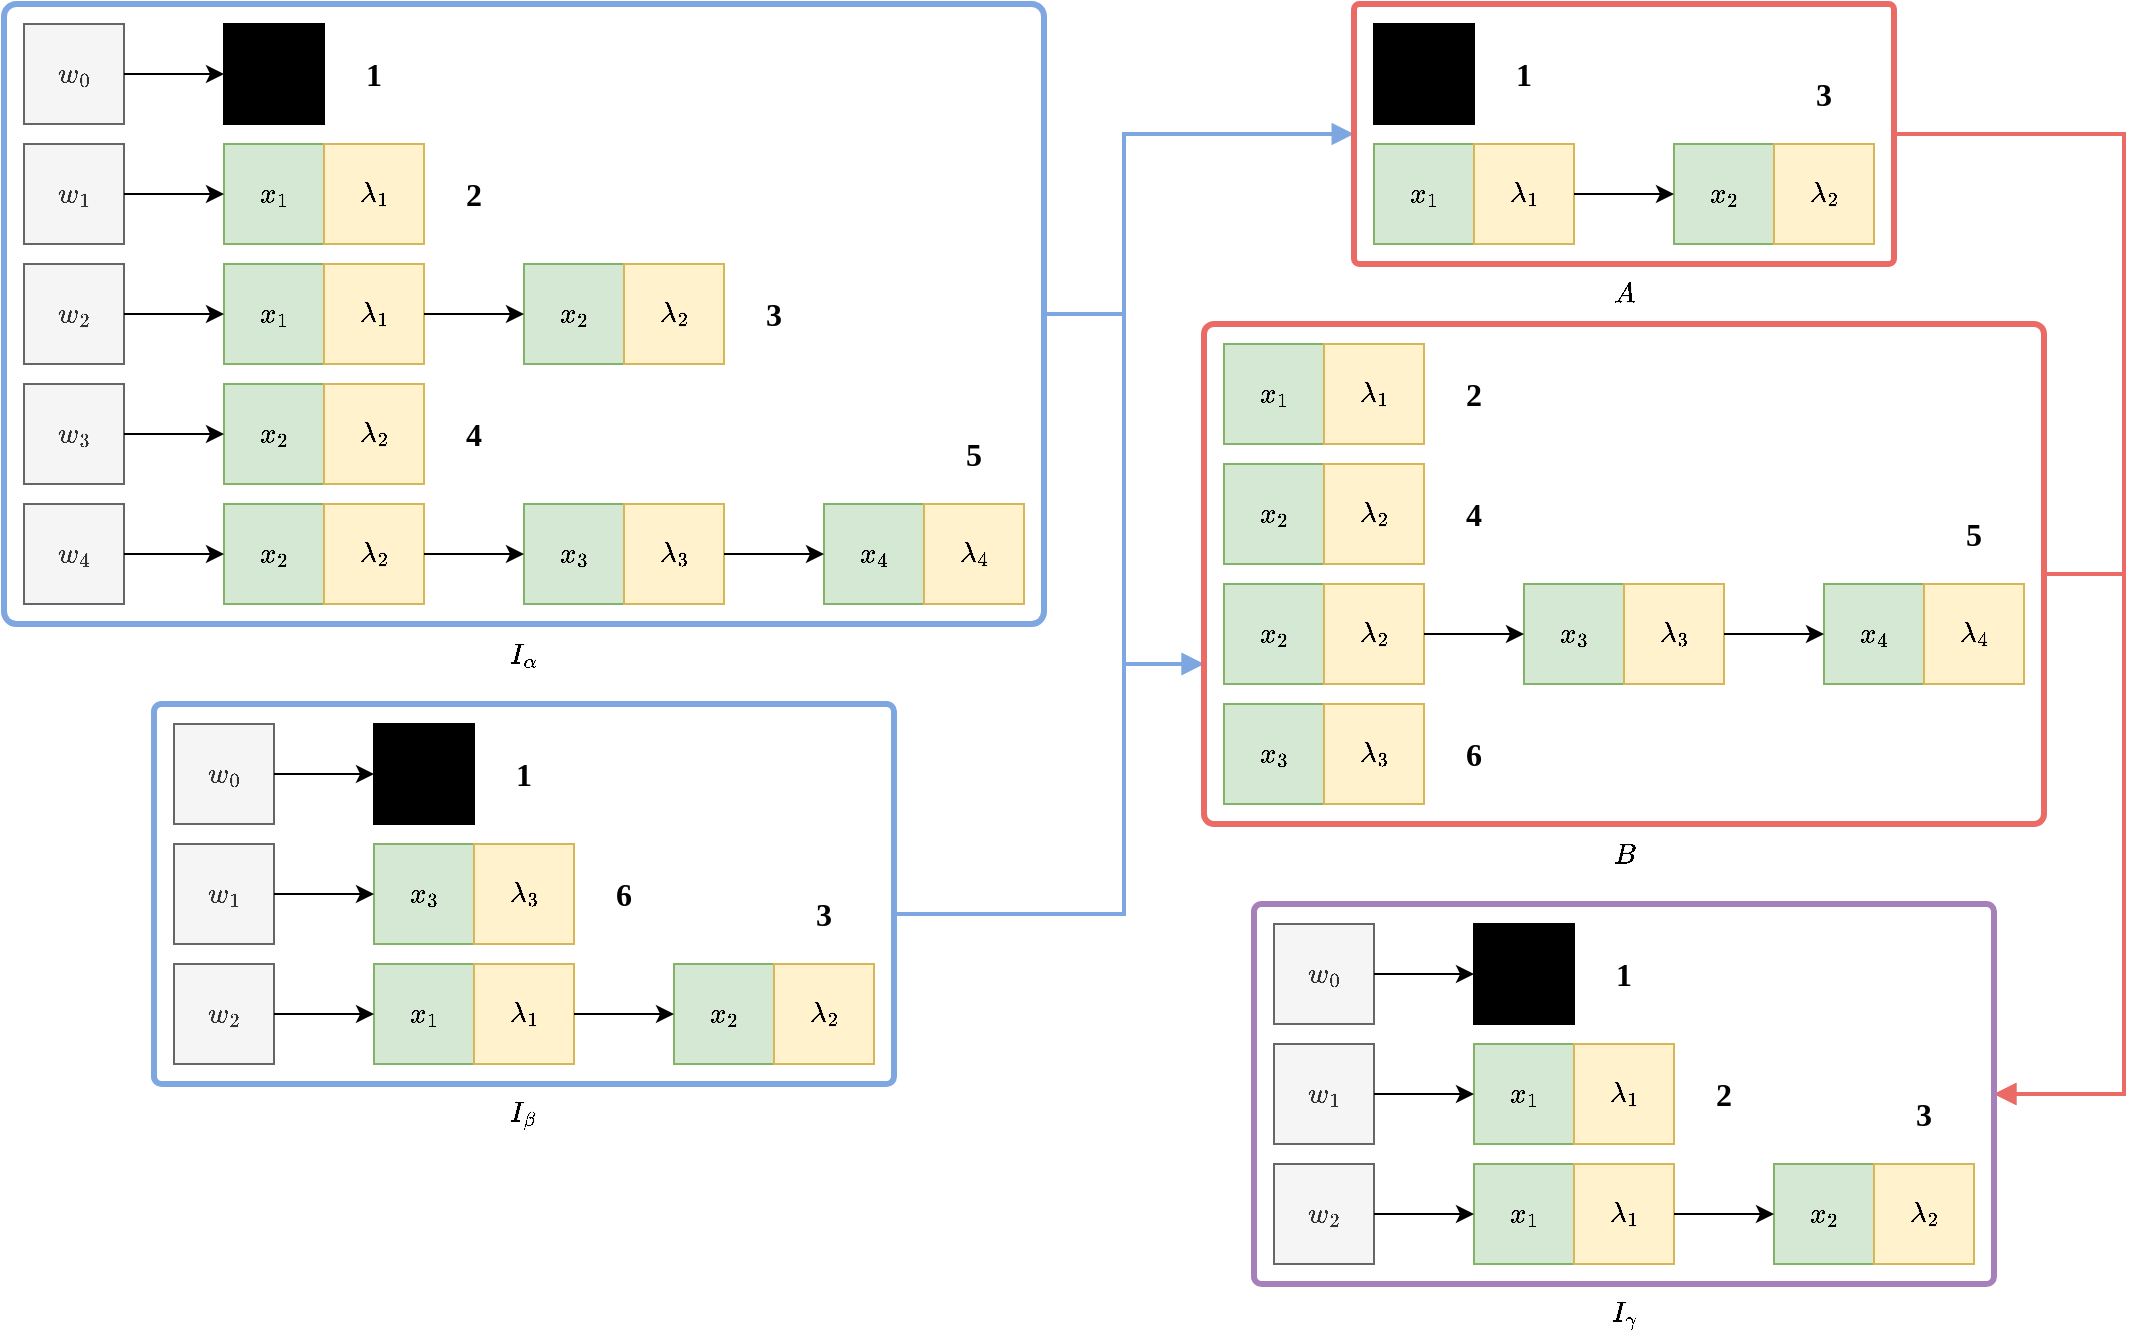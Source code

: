 <mxfile version="13.10.8" type="device"><diagram id="aeSJ24OG5-nnAgmoRx0Q" name="Page-1"><mxGraphModel dx="1689" dy="1055" grid="1" gridSize="10" guides="1" tooltips="1" connect="1" arrows="1" fold="1" page="1" pageScale="1" pageWidth="850" pageHeight="1100" math="1" shadow="0"><root><mxCell id="0"/><mxCell id="1" parent="0"/><mxCell id="CyM2yFg0JkbtbfOxEbsI-110" style="edgeStyle=orthogonalEdgeStyle;rounded=0;orthogonalLoop=1;jettySize=auto;html=1;endArrow=block;endFill=1;strokeWidth=2;strokeColor=#7EA6E0;" parent="1" source="-epilC8N3mzQ5pso-IhS-39" target="CyM2yFg0JkbtbfOxEbsI-67" edge="1"><mxGeometry relative="1" as="geometry"><Array as="points"><mxPoint x="580" y="185"/><mxPoint x="580" y="95"/></Array></mxGeometry></mxCell><mxCell id="CyM2yFg0JkbtbfOxEbsI-112" style="edgeStyle=orthogonalEdgeStyle;rounded=0;orthogonalLoop=1;jettySize=auto;html=1;endArrow=block;endFill=1;strokeWidth=2;strokeColor=#7EA6E0;" parent="1" source="CyM2yFg0JkbtbfOxEbsI-34" target="CyM2yFg0JkbtbfOxEbsI-1" edge="1"><mxGeometry relative="1" as="geometry"><Array as="points"><mxPoint x="580" y="485"/><mxPoint x="580" y="360"/></Array></mxGeometry></mxCell><mxCell id="CyM2yFg0JkbtbfOxEbsI-113" style="edgeStyle=orthogonalEdgeStyle;rounded=0;orthogonalLoop=1;jettySize=auto;html=1;endArrow=block;endFill=1;strokeWidth=2;strokeColor=#7EA6E0;" parent="1" source="-epilC8N3mzQ5pso-IhS-39" target="CyM2yFg0JkbtbfOxEbsI-1" edge="1"><mxGeometry relative="1" as="geometry"><Array as="points"><mxPoint x="580" y="185"/><mxPoint x="580" y="360"/></Array></mxGeometry></mxCell><mxCell id="CyM2yFg0JkbtbfOxEbsI-132" style="edgeStyle=orthogonalEdgeStyle;rounded=0;orthogonalLoop=1;jettySize=auto;html=1;entryX=1;entryY=0.5;entryDx=0;entryDy=0;endArrow=block;endFill=1;strokeWidth=2;strokeColor=#EA6B66;" parent="1" source="CyM2yFg0JkbtbfOxEbsI-67" target="CyM2yFg0JkbtbfOxEbsI-116" edge="1"><mxGeometry relative="1" as="geometry"><Array as="points"><mxPoint x="1080" y="95"/><mxPoint x="1080" y="575"/></Array></mxGeometry></mxCell><mxCell id="CyM2yFg0JkbtbfOxEbsI-135" style="edgeStyle=orthogonalEdgeStyle;rounded=0;orthogonalLoop=1;jettySize=auto;html=1;endArrow=block;endFill=1;strokeWidth=2;entryX=1;entryY=0.5;entryDx=0;entryDy=0;strokeColor=#EA6B66;" parent="1" source="CyM2yFg0JkbtbfOxEbsI-1" target="CyM2yFg0JkbtbfOxEbsI-116" edge="1"><mxGeometry relative="1" as="geometry"><mxPoint x="1130" y="580" as="targetPoint"/><Array as="points"><mxPoint x="1080" y="315"/><mxPoint x="1080" y="575"/></Array></mxGeometry></mxCell><mxCell id="CyM2yFg0JkbtbfOxEbsI-1" value="" style="rounded=1;whiteSpace=wrap;html=1;arcSize=2;strokeWidth=3;strokeColor=#EA6B66;" parent="1" vertex="1"><mxGeometry x="620" y="190" width="420" height="250" as="geometry"/></mxCell><mxCell id="CyM2yFg0JkbtbfOxEbsI-15" value="$$ x_2 $$" style="rounded=0;whiteSpace=wrap;html=1;fillColor=#d5e8d4;strokeColor=#82b366;" parent="1" vertex="1"><mxGeometry x="630" y="260" width="50" height="50" as="geometry"/></mxCell><mxCell id="CyM2yFg0JkbtbfOxEbsI-16" value="$$ x_1 $$" style="rounded=0;whiteSpace=wrap;html=1;fillColor=#d5e8d4;strokeColor=#82b366;" parent="1" vertex="1"><mxGeometry x="630" y="200" width="50" height="50" as="geometry"/></mxCell><mxCell id="CyM2yFg0JkbtbfOxEbsI-17" value="$$ x_3 $$" style="rounded=0;whiteSpace=wrap;html=1;fillColor=#d5e8d4;strokeColor=#82b366;" parent="1" vertex="1"><mxGeometry x="630" y="380" width="50" height="50" as="geometry"/></mxCell><mxCell id="CyM2yFg0JkbtbfOxEbsI-18" value="$$ x_2 $$" style="rounded=0;whiteSpace=wrap;html=1;fillColor=#d5e8d4;strokeColor=#82b366;" parent="1" vertex="1"><mxGeometry x="630" y="320" width="50" height="50" as="geometry"/></mxCell><mxCell id="CyM2yFg0JkbtbfOxEbsI-19" value="$$ \lambda_1 $$" style="rounded=0;whiteSpace=wrap;html=1;fillColor=#fff2cc;strokeColor=#d6b656;" parent="1" vertex="1"><mxGeometry x="680" y="200" width="50" height="50" as="geometry"/></mxCell><mxCell id="CyM2yFg0JkbtbfOxEbsI-21" value="$$ \lambda_2$$" style="rounded=0;whiteSpace=wrap;html=1;fillColor=#fff2cc;strokeColor=#d6b656;" parent="1" vertex="1"><mxGeometry x="680" y="260" width="50" height="50" as="geometry"/></mxCell><mxCell id="CyM2yFg0JkbtbfOxEbsI-22" value="$$ \lambda_3$$" style="rounded=0;whiteSpace=wrap;html=1;fillColor=#fff2cc;strokeColor=#d6b656;" parent="1" vertex="1"><mxGeometry x="680" y="380" width="50" height="50" as="geometry"/></mxCell><mxCell id="CyM2yFg0JkbtbfOxEbsI-24" value="$$ \lambda_2$$" style="rounded=0;whiteSpace=wrap;html=1;fillColor=#fff2cc;strokeColor=#d6b656;" parent="1" vertex="1"><mxGeometry x="680" y="320" width="50" height="50" as="geometry"/></mxCell><mxCell id="CyM2yFg0JkbtbfOxEbsI-27" value="$$ x_3 $$" style="rounded=0;whiteSpace=wrap;html=1;fillColor=#d5e8d4;strokeColor=#82b366;" parent="1" vertex="1"><mxGeometry x="780" y="320" width="50" height="50" as="geometry"/></mxCell><mxCell id="CyM2yFg0JkbtbfOxEbsI-23" value="" style="edgeStyle=orthogonalEdgeStyle;rounded=0;orthogonalLoop=1;jettySize=auto;html=1;" parent="1" source="CyM2yFg0JkbtbfOxEbsI-24" target="CyM2yFg0JkbtbfOxEbsI-27" edge="1"><mxGeometry x="620" y="130" as="geometry"/></mxCell><mxCell id="CyM2yFg0JkbtbfOxEbsI-29" value="$$ \lambda_3$$" style="rounded=0;whiteSpace=wrap;html=1;fillColor=#fff2cc;strokeColor=#d6b656;" parent="1" vertex="1"><mxGeometry x="830" y="320" width="50" height="50" as="geometry"/></mxCell><mxCell id="CyM2yFg0JkbtbfOxEbsI-30" value="$$ x_4 $$" style="rounded=0;whiteSpace=wrap;html=1;fillColor=#d5e8d4;strokeColor=#82b366;" parent="1" vertex="1"><mxGeometry x="930" y="320" width="50" height="50" as="geometry"/></mxCell><mxCell id="CyM2yFg0JkbtbfOxEbsI-28" value="" style="edgeStyle=orthogonalEdgeStyle;rounded=0;orthogonalLoop=1;jettySize=auto;html=1;" parent="1" source="CyM2yFg0JkbtbfOxEbsI-29" target="CyM2yFg0JkbtbfOxEbsI-30" edge="1"><mxGeometry x="620" y="130" as="geometry"/></mxCell><mxCell id="CyM2yFg0JkbtbfOxEbsI-31" value="$$ \lambda_4$$" style="rounded=0;whiteSpace=wrap;html=1;fillColor=#fff2cc;strokeColor=#d6b656;" parent="1" vertex="1"><mxGeometry x="980" y="320" width="50" height="50" as="geometry"/></mxCell><mxCell id="CyM2yFg0JkbtbfOxEbsI-33" value="$$B$$" style="rounded=1;whiteSpace=wrap;html=1;arcSize=2;strokeWidth=3;strokeColor=none;" parent="1" vertex="1"><mxGeometry x="810" y="445" width="40" height="20" as="geometry"/></mxCell><mxCell id="CyM2yFg0JkbtbfOxEbsI-146" value="&lt;font face=&quot;Verdana&quot; style=&quot;font-size: 16px;&quot;&gt;&lt;span style=&quot;font-size: 16px;&quot;&gt;&lt;span style=&quot;font-size: 16px;&quot;&gt;2&lt;/span&gt;&lt;/span&gt;&lt;/font&gt;" style="text;html=1;strokeColor=none;fillColor=none;align=center;verticalAlign=middle;whiteSpace=wrap;rounded=0;shadow=0;glass=0;sketch=0;fontStyle=1;fontSize=16;labelPosition=center;verticalLabelPosition=middle;labelBackgroundColor=#ffffff;" parent="1" vertex="1"><mxGeometry x="730" y="200" width="50" height="50" as="geometry"/></mxCell><mxCell id="CyM2yFg0JkbtbfOxEbsI-147" value="&lt;font face=&quot;Verdana&quot; style=&quot;font-size: 16px;&quot;&gt;&lt;span style=&quot;font-size: 16px;&quot;&gt;&lt;span style=&quot;font-size: 16px;&quot;&gt;4&lt;/span&gt;&lt;/span&gt;&lt;/font&gt;" style="text;html=1;strokeColor=none;fillColor=none;align=center;verticalAlign=middle;whiteSpace=wrap;rounded=0;shadow=0;glass=0;sketch=0;fontStyle=1;fontSize=16;labelPosition=center;verticalLabelPosition=middle;labelBackgroundColor=#ffffff;" parent="1" vertex="1"><mxGeometry x="730" y="260" width="50" height="50" as="geometry"/></mxCell><mxCell id="CyM2yFg0JkbtbfOxEbsI-148" value="&lt;font face=&quot;Verdana&quot; style=&quot;font-size: 16px;&quot;&gt;&lt;span style=&quot;font-size: 16px;&quot;&gt;&lt;span style=&quot;font-size: 16px;&quot;&gt;6&lt;/span&gt;&lt;/span&gt;&lt;/font&gt;" style="text;html=1;strokeColor=none;fillColor=none;align=center;verticalAlign=middle;whiteSpace=wrap;rounded=0;shadow=0;glass=0;sketch=0;fontStyle=1;fontSize=16;labelPosition=center;verticalLabelPosition=middle;labelBackgroundColor=#ffffff;" parent="1" vertex="1"><mxGeometry x="730" y="380" width="50" height="50" as="geometry"/></mxCell><mxCell id="CyM2yFg0JkbtbfOxEbsI-149" value="&lt;font face=&quot;Verdana&quot; style=&quot;font-size: 16px;&quot;&gt;&lt;span style=&quot;font-size: 16px;&quot;&gt;&lt;span style=&quot;font-size: 16px;&quot;&gt;5&lt;br style=&quot;font-size: 16px;&quot;&gt;&lt;/span&gt;&lt;/span&gt;&lt;/font&gt;" style="text;html=1;strokeColor=none;fillColor=none;align=center;verticalAlign=middle;whiteSpace=wrap;rounded=0;shadow=0;glass=0;sketch=0;fontStyle=1;fontSize=16;labelPosition=center;verticalLabelPosition=middle;labelBackgroundColor=#ffffff;" parent="1" vertex="1"><mxGeometry x="980" y="270" width="50" height="50" as="geometry"/></mxCell><mxCell id="CyM2yFg0JkbtbfOxEbsI-116" value="" style="rounded=1;whiteSpace=wrap;html=1;arcSize=2;strokeWidth=3;strokeColor=#A680B8;" parent="1" vertex="1"><mxGeometry x="645" y="480" width="370.0" height="190" as="geometry"/></mxCell><mxCell id="CyM2yFg0JkbtbfOxEbsI-117" value="$$ w_0 $$" style="rounded=0;whiteSpace=wrap;html=1;fillColor=#f5f5f5;strokeColor=#666666;fontColor=#333333;" parent="1" vertex="1"><mxGeometry x="655" y="490" width="50.0" height="50" as="geometry"/></mxCell><mxCell id="CyM2yFg0JkbtbfOxEbsI-118" value="$$ w_1 $$" style="rounded=0;whiteSpace=wrap;html=1;fillColor=#f5f5f5;strokeColor=#666666;fontColor=#333333;" parent="1" vertex="1"><mxGeometry x="655" y="550" width="50.0" height="50" as="geometry"/></mxCell><mxCell id="CyM2yFg0JkbtbfOxEbsI-119" value="$$ w_2 $$" style="rounded=0;whiteSpace=wrap;html=1;fillColor=#f5f5f5;strokeColor=#666666;fontColor=#333333;" parent="1" vertex="1"><mxGeometry x="655" y="610" width="50.0" height="50" as="geometry"/></mxCell><mxCell id="CyM2yFg0JkbtbfOxEbsI-120" value="$$ w_0 $$" style="rounded=0;whiteSpace=wrap;html=1;fillColor=#000000;" parent="1" vertex="1"><mxGeometry x="755" y="490" width="50.0" height="50" as="geometry"/></mxCell><mxCell id="CyM2yFg0JkbtbfOxEbsI-121" value="" style="edgeStyle=orthogonalEdgeStyle;rounded=0;orthogonalLoop=1;jettySize=auto;html=1;" parent="1" source="CyM2yFg0JkbtbfOxEbsI-117" target="CyM2yFg0JkbtbfOxEbsI-120" edge="1"><mxGeometry x="645" y="480" as="geometry"/></mxCell><mxCell id="CyM2yFg0JkbtbfOxEbsI-122" value="$$ x_1 $$" style="rounded=0;whiteSpace=wrap;html=1;fillColor=#d5e8d4;strokeColor=#82b366;" parent="1" vertex="1"><mxGeometry x="755" y="610" width="50.0" height="50" as="geometry"/></mxCell><mxCell id="CyM2yFg0JkbtbfOxEbsI-123" style="edgeStyle=orthogonalEdgeStyle;rounded=0;orthogonalLoop=1;jettySize=auto;html=1;" parent="1" source="CyM2yFg0JkbtbfOxEbsI-119" target="CyM2yFg0JkbtbfOxEbsI-122" edge="1"><mxGeometry x="645" y="480" as="geometry"/></mxCell><mxCell id="CyM2yFg0JkbtbfOxEbsI-124" value="$$ x_1 $$" style="rounded=0;whiteSpace=wrap;html=1;fillColor=#d5e8d4;strokeColor=#82b366;" parent="1" vertex="1"><mxGeometry x="755" y="550" width="50.0" height="50" as="geometry"/></mxCell><mxCell id="CyM2yFg0JkbtbfOxEbsI-125" style="edgeStyle=orthogonalEdgeStyle;rounded=0;orthogonalLoop=1;jettySize=auto;html=1;" parent="1" source="CyM2yFg0JkbtbfOxEbsI-118" target="CyM2yFg0JkbtbfOxEbsI-124" edge="1"><mxGeometry x="645" y="480" as="geometry"/></mxCell><mxCell id="CyM2yFg0JkbtbfOxEbsI-126" value="$$ \lambda_1 $$" style="rounded=0;whiteSpace=wrap;html=1;fillColor=#fff2cc;strokeColor=#d6b656;" parent="1" vertex="1"><mxGeometry x="805" y="550" width="50.0" height="50" as="geometry"/></mxCell><mxCell id="CyM2yFg0JkbtbfOxEbsI-127" value="$$ \lambda_1 $$" style="rounded=0;whiteSpace=wrap;html=1;fillColor=#fff2cc;strokeColor=#d6b656;" parent="1" vertex="1"><mxGeometry x="805" y="610" width="50.0" height="50" as="geometry"/></mxCell><mxCell id="CyM2yFg0JkbtbfOxEbsI-128" value="$$ x_2 $$" style="rounded=0;whiteSpace=wrap;html=1;fillColor=#d5e8d4;strokeColor=#82b366;" parent="1" vertex="1"><mxGeometry x="905" y="610" width="50.0" height="50" as="geometry"/></mxCell><mxCell id="CyM2yFg0JkbtbfOxEbsI-129" value="" style="edgeStyle=orthogonalEdgeStyle;rounded=0;orthogonalLoop=1;jettySize=auto;html=1;" parent="1" source="CyM2yFg0JkbtbfOxEbsI-127" target="CyM2yFg0JkbtbfOxEbsI-128" edge="1"><mxGeometry x="645" y="480" as="geometry"/></mxCell><mxCell id="CyM2yFg0JkbtbfOxEbsI-130" value="$$ \lambda_2$$" style="rounded=0;whiteSpace=wrap;html=1;fillColor=#fff2cc;strokeColor=#d6b656;" parent="1" vertex="1"><mxGeometry x="955" y="610" width="50.0" height="50" as="geometry"/></mxCell><mxCell id="CyM2yFg0JkbtbfOxEbsI-131" value="$$I_\gamma$$" style="rounded=1;whiteSpace=wrap;html=1;arcSize=2;strokeWidth=3;strokeColor=none;" parent="1" vertex="1"><mxGeometry x="810" y="675" width="40" height="20" as="geometry"/></mxCell><mxCell id="CyM2yFg0JkbtbfOxEbsI-150" value="&lt;font face=&quot;Verdana&quot; style=&quot;font-size: 16px;&quot;&gt;&lt;span style=&quot;font-size: 16px;&quot;&gt;&lt;span style=&quot;font-size: 16px;&quot;&gt;1&lt;/span&gt;&lt;/span&gt;&lt;/font&gt;" style="text;html=1;strokeColor=none;fillColor=none;align=center;verticalAlign=middle;whiteSpace=wrap;rounded=0;shadow=0;glass=0;sketch=0;fontStyle=1;fontSize=16;labelPosition=center;verticalLabelPosition=middle;labelBackgroundColor=#ffffff;" parent="1" vertex="1"><mxGeometry x="805" y="490" width="50" height="50" as="geometry"/></mxCell><mxCell id="CyM2yFg0JkbtbfOxEbsI-151" value="&lt;font face=&quot;Verdana&quot; style=&quot;font-size: 16px;&quot;&gt;&lt;span style=&quot;font-size: 16px;&quot;&gt;&lt;span style=&quot;font-size: 16px;&quot;&gt;2&lt;/span&gt;&lt;/span&gt;&lt;/font&gt;" style="text;html=1;strokeColor=none;fillColor=none;align=center;verticalAlign=middle;whiteSpace=wrap;rounded=0;shadow=0;glass=0;sketch=0;fontStyle=1;fontSize=16;labelPosition=center;verticalLabelPosition=middle;labelBackgroundColor=#ffffff;" parent="1" vertex="1"><mxGeometry x="855" y="550" width="50" height="50" as="geometry"/></mxCell><mxCell id="CyM2yFg0JkbtbfOxEbsI-152" value="&lt;font face=&quot;Verdana&quot; style=&quot;font-size: 16px;&quot;&gt;&lt;span style=&quot;font-size: 16px;&quot;&gt;&lt;span style=&quot;font-size: 16px;&quot;&gt;3&lt;/span&gt;&lt;/span&gt;&lt;/font&gt;" style="text;html=1;strokeColor=none;fillColor=none;align=center;verticalAlign=middle;whiteSpace=wrap;rounded=0;shadow=0;glass=0;sketch=0;fontStyle=1;fontSize=16;labelPosition=center;verticalLabelPosition=middle;labelBackgroundColor=#ffffff;" parent="1" vertex="1"><mxGeometry x="955" y="560" width="50" height="50" as="geometry"/></mxCell><mxCell id="CyM2yFg0JkbtbfOxEbsI-67" value="" style="rounded=1;whiteSpace=wrap;html=1;arcSize=2;strokeWidth=3;strokeColor=#EA6B66;" parent="1" vertex="1"><mxGeometry x="695" y="30" width="270" height="130" as="geometry"/></mxCell><mxCell id="CyM2yFg0JkbtbfOxEbsI-80" value="$$ w_0 $$" style="rounded=0;whiteSpace=wrap;html=1;fillColor=#000000;" parent="1" vertex="1"><mxGeometry x="705" y="40" width="50" height="50" as="geometry"/></mxCell><mxCell id="CyM2yFg0JkbtbfOxEbsI-82" value="$$ x_1 $$" style="rounded=0;whiteSpace=wrap;html=1;fillColor=#d5e8d4;strokeColor=#82b366;" parent="1" vertex="1"><mxGeometry x="705" y="100" width="50" height="50" as="geometry"/></mxCell><mxCell id="CyM2yFg0JkbtbfOxEbsI-85" value="$$ \lambda_1 $$" style="rounded=0;whiteSpace=wrap;html=1;fillColor=#fff2cc;strokeColor=#d6b656;" parent="1" vertex="1"><mxGeometry x="755" y="100" width="50" height="50" as="geometry"/></mxCell><mxCell id="CyM2yFg0JkbtbfOxEbsI-99" value="$$A$$" style="rounded=1;whiteSpace=wrap;html=1;arcSize=2;strokeWidth=3;strokeColor=none;" parent="1" vertex="1"><mxGeometry x="810" y="165" width="40" height="20" as="geometry"/></mxCell><mxCell id="CyM2yFg0JkbtbfOxEbsI-100" value="$$ x_2&lt;br&gt;$$" style="rounded=0;whiteSpace=wrap;html=1;fillColor=#d5e8d4;strokeColor=#82b366;" parent="1" vertex="1"><mxGeometry x="855" y="100" width="50" height="50" as="geometry"/></mxCell><mxCell id="CyM2yFg0JkbtbfOxEbsI-102" value="" style="edgeStyle=orthogonalEdgeStyle;rounded=0;orthogonalLoop=1;jettySize=auto;html=1;endArrow=classic;endFill=1;strokeWidth=1;" parent="1" source="CyM2yFg0JkbtbfOxEbsI-85" target="CyM2yFg0JkbtbfOxEbsI-100" edge="1"><mxGeometry x="695" y="30" as="geometry"/></mxCell><mxCell id="CyM2yFg0JkbtbfOxEbsI-101" value="$$ \lambda_2&lt;br&gt;$$" style="rounded=0;whiteSpace=wrap;html=1;fillColor=#fff2cc;strokeColor=#d6b656;" parent="1" vertex="1"><mxGeometry x="905" y="100" width="50" height="50" as="geometry"/></mxCell><mxCell id="CyM2yFg0JkbtbfOxEbsI-144" value="&lt;font face=&quot;Verdana&quot; style=&quot;font-size: 16px;&quot;&gt;&lt;span style=&quot;font-size: 16px;&quot;&gt;&lt;span style=&quot;font-size: 16px;&quot;&gt;1&lt;/span&gt;&lt;/span&gt;&lt;/font&gt;" style="text;html=1;strokeColor=none;fillColor=none;align=center;verticalAlign=middle;whiteSpace=wrap;rounded=0;shadow=0;glass=0;sketch=0;fontStyle=1;fontSize=16;labelPosition=center;verticalLabelPosition=middle;labelBackgroundColor=#ffffff;" parent="1" vertex="1"><mxGeometry x="755" y="40" width="50" height="50" as="geometry"/></mxCell><mxCell id="CyM2yFg0JkbtbfOxEbsI-145" value="&lt;font face=&quot;Verdana&quot; style=&quot;font-size: 16px;&quot;&gt;&lt;span style=&quot;font-size: 16px;&quot;&gt;&lt;span style=&quot;font-size: 16px;&quot;&gt;3&lt;/span&gt;&lt;/span&gt;&lt;/font&gt;" style="text;html=1;strokeColor=none;fillColor=none;align=center;verticalAlign=middle;whiteSpace=wrap;rounded=0;shadow=0;glass=0;sketch=0;fontStyle=1;fontSize=16;labelPosition=center;verticalLabelPosition=middle;labelBackgroundColor=#ffffff;" parent="1" vertex="1"><mxGeometry x="905" y="50" width="50" height="50" as="geometry"/></mxCell><mxCell id="CyM2yFg0JkbtbfOxEbsI-34" value="" style="rounded=1;whiteSpace=wrap;html=1;arcSize=2;strokeWidth=3;strokeColor=#7EA6E0;" parent="1" vertex="1"><mxGeometry x="95" y="380" width="370.0" height="190" as="geometry"/></mxCell><mxCell id="CyM2yFg0JkbtbfOxEbsI-38" value="$$ w_0 $$" style="rounded=0;whiteSpace=wrap;html=1;fillColor=#f5f5f5;strokeColor=#666666;fontColor=#333333;" parent="1" vertex="1"><mxGeometry x="105" y="390" width="50.0" height="50" as="geometry"/></mxCell><mxCell id="CyM2yFg0JkbtbfOxEbsI-40" value="$$ w_1 $$" style="rounded=0;whiteSpace=wrap;html=1;fillColor=#f5f5f5;strokeColor=#666666;fontColor=#333333;" parent="1" vertex="1"><mxGeometry x="105" y="450" width="50.0" height="50" as="geometry"/></mxCell><mxCell id="CyM2yFg0JkbtbfOxEbsI-42" value="$$ w_2 $$" style="rounded=0;whiteSpace=wrap;html=1;fillColor=#f5f5f5;strokeColor=#666666;fontColor=#333333;" parent="1" vertex="1"><mxGeometry x="105" y="510" width="50.0" height="50" as="geometry"/></mxCell><mxCell id="CyM2yFg0JkbtbfOxEbsI-47" value="$$ w_0 $$" style="rounded=0;whiteSpace=wrap;html=1;fillColor=#000000;" parent="1" vertex="1"><mxGeometry x="205" y="390" width="50.0" height="50" as="geometry"/></mxCell><mxCell id="CyM2yFg0JkbtbfOxEbsI-37" value="" style="edgeStyle=orthogonalEdgeStyle;rounded=0;orthogonalLoop=1;jettySize=auto;html=1;" parent="1" source="CyM2yFg0JkbtbfOxEbsI-38" target="CyM2yFg0JkbtbfOxEbsI-47" edge="1"><mxGeometry x="95" y="380" as="geometry"/></mxCell><mxCell id="CyM2yFg0JkbtbfOxEbsI-48" value="$$ x_1 $$" style="rounded=0;whiteSpace=wrap;html=1;fillColor=#d5e8d4;strokeColor=#82b366;" parent="1" vertex="1"><mxGeometry x="205" y="510" width="50.0" height="50" as="geometry"/></mxCell><mxCell id="CyM2yFg0JkbtbfOxEbsI-41" style="edgeStyle=orthogonalEdgeStyle;rounded=0;orthogonalLoop=1;jettySize=auto;html=1;" parent="1" source="CyM2yFg0JkbtbfOxEbsI-42" target="CyM2yFg0JkbtbfOxEbsI-48" edge="1"><mxGeometry x="95" y="380" as="geometry"/></mxCell><mxCell id="CyM2yFg0JkbtbfOxEbsI-49" value="$$ x_3 $$" style="rounded=0;whiteSpace=wrap;html=1;fillColor=#d5e8d4;strokeColor=#82b366;" parent="1" vertex="1"><mxGeometry x="205" y="450" width="50.0" height="50" as="geometry"/></mxCell><mxCell id="CyM2yFg0JkbtbfOxEbsI-39" style="edgeStyle=orthogonalEdgeStyle;rounded=0;orthogonalLoop=1;jettySize=auto;html=1;" parent="1" source="CyM2yFg0JkbtbfOxEbsI-40" target="CyM2yFg0JkbtbfOxEbsI-49" edge="1"><mxGeometry x="95" y="380" as="geometry"/></mxCell><mxCell id="CyM2yFg0JkbtbfOxEbsI-52" value="$$ \lambda_3$$" style="rounded=0;whiteSpace=wrap;html=1;fillColor=#fff2cc;strokeColor=#d6b656;" parent="1" vertex="1"><mxGeometry x="255" y="450" width="50.0" height="50" as="geometry"/></mxCell><mxCell id="CyM2yFg0JkbtbfOxEbsI-54" value="$$ \lambda_1 $$" style="rounded=0;whiteSpace=wrap;html=1;fillColor=#fff2cc;strokeColor=#d6b656;" parent="1" vertex="1"><mxGeometry x="255" y="510" width="50.0" height="50" as="geometry"/></mxCell><mxCell id="CyM2yFg0JkbtbfOxEbsI-58" value="$$ x_2 $$" style="rounded=0;whiteSpace=wrap;html=1;fillColor=#d5e8d4;strokeColor=#82b366;" parent="1" vertex="1"><mxGeometry x="355.0" y="510" width="50.0" height="50" as="geometry"/></mxCell><mxCell id="CyM2yFg0JkbtbfOxEbsI-53" value="" style="edgeStyle=orthogonalEdgeStyle;rounded=0;orthogonalLoop=1;jettySize=auto;html=1;" parent="1" source="CyM2yFg0JkbtbfOxEbsI-54" target="CyM2yFg0JkbtbfOxEbsI-58" edge="1"><mxGeometry x="95" y="380" as="geometry"/></mxCell><mxCell id="CyM2yFg0JkbtbfOxEbsI-59" value="$$ \lambda_2$$" style="rounded=0;whiteSpace=wrap;html=1;fillColor=#fff2cc;strokeColor=#d6b656;" parent="1" vertex="1"><mxGeometry x="405" y="510" width="50.0" height="50" as="geometry"/></mxCell><mxCell id="CyM2yFg0JkbtbfOxEbsI-66" value="$$I_\beta$$" style="rounded=1;whiteSpace=wrap;html=1;arcSize=2;strokeWidth=3;strokeColor=none;" parent="1" vertex="1"><mxGeometry x="260" y="575" width="40" height="20" as="geometry"/></mxCell><mxCell id="CyM2yFg0JkbtbfOxEbsI-141" value="&lt;font face=&quot;Verdana&quot; style=&quot;font-size: 16px;&quot;&gt;&lt;span style=&quot;font-size: 16px;&quot;&gt;&lt;span style=&quot;font-size: 16px;&quot;&gt;1&lt;/span&gt;&lt;/span&gt;&lt;/font&gt;" style="text;html=1;strokeColor=none;fillColor=none;align=center;verticalAlign=middle;whiteSpace=wrap;rounded=0;shadow=0;glass=0;sketch=0;fontStyle=1;fontSize=16;labelPosition=center;verticalLabelPosition=middle;labelBackgroundColor=#ffffff;" parent="1" vertex="1"><mxGeometry x="255" y="390" width="50" height="50" as="geometry"/></mxCell><mxCell id="CyM2yFg0JkbtbfOxEbsI-142" value="&lt;font face=&quot;Verdana&quot; style=&quot;font-size: 16px;&quot;&gt;&lt;span style=&quot;font-size: 16px;&quot;&gt;&lt;span style=&quot;font-size: 16px;&quot;&gt;6&lt;/span&gt;&lt;/span&gt;&lt;/font&gt;" style="text;html=1;strokeColor=none;fillColor=none;align=center;verticalAlign=middle;whiteSpace=wrap;rounded=0;shadow=0;glass=0;sketch=0;fontStyle=1;fontSize=16;labelPosition=center;verticalLabelPosition=middle;labelBackgroundColor=#ffffff;" parent="1" vertex="1"><mxGeometry x="305" y="450" width="50" height="50" as="geometry"/></mxCell><mxCell id="CyM2yFg0JkbtbfOxEbsI-143" value="&lt;font face=&quot;Verdana&quot; style=&quot;font-size: 16px;&quot;&gt;&lt;span style=&quot;font-size: 16px;&quot;&gt;&lt;span style=&quot;font-size: 16px;&quot;&gt;3&lt;/span&gt;&lt;/span&gt;&lt;/font&gt;" style="text;html=1;strokeColor=none;fillColor=none;align=center;verticalAlign=middle;whiteSpace=wrap;rounded=0;shadow=0;glass=0;sketch=0;fontStyle=1;fontSize=16;labelPosition=center;verticalLabelPosition=middle;labelBackgroundColor=#ffffff;" parent="1" vertex="1"><mxGeometry x="405" y="460" width="50" height="50" as="geometry"/></mxCell><mxCell id="-epilC8N3mzQ5pso-IhS-39" value="" style="rounded=1;whiteSpace=wrap;html=1;arcSize=2;strokeWidth=3;strokeColor=#7EA6E0;" parent="1" vertex="1"><mxGeometry x="20" y="30" width="520" height="310" as="geometry"/></mxCell><mxCell id="-epilC8N3mzQ5pso-IhS-1" value="$$ w_0 $$" style="rounded=0;whiteSpace=wrap;html=1;fillColor=#f5f5f5;strokeColor=#666666;fontColor=#333333;" parent="1" vertex="1"><mxGeometry x="30" y="40" width="50" height="50" as="geometry"/></mxCell><mxCell id="-epilC8N3mzQ5pso-IhS-3" value="$$ w_1 $$" style="rounded=0;whiteSpace=wrap;html=1;fillColor=#f5f5f5;strokeColor=#666666;fontColor=#333333;" parent="1" vertex="1"><mxGeometry x="30" y="100" width="50" height="50" as="geometry"/></mxCell><mxCell id="-epilC8N3mzQ5pso-IhS-4" value="$$ w_2 $$" style="rounded=0;whiteSpace=wrap;html=1;fillColor=#f5f5f5;strokeColor=#666666;fontColor=#333333;" parent="1" vertex="1"><mxGeometry x="30" y="160" width="50" height="50" as="geometry"/></mxCell><mxCell id="-epilC8N3mzQ5pso-IhS-5" value="$$ w_3 $$" style="rounded=0;whiteSpace=wrap;html=1;fillColor=#f5f5f5;strokeColor=#666666;fontColor=#333333;" parent="1" vertex="1"><mxGeometry x="30" y="220" width="50" height="50" as="geometry"/></mxCell><mxCell id="-epilC8N3mzQ5pso-IhS-6" value="$$ w_4 $$" style="rounded=0;whiteSpace=wrap;html=1;fillColor=#f5f5f5;strokeColor=#666666;fontColor=#333333;" parent="1" vertex="1"><mxGeometry x="30" y="280" width="50" height="50" as="geometry"/></mxCell><mxCell id="-epilC8N3mzQ5pso-IhS-7" value="$$ w_0 $$" style="rounded=0;whiteSpace=wrap;html=1;fillColor=#000000;" parent="1" vertex="1"><mxGeometry x="130" y="40" width="50" height="50" as="geometry"/></mxCell><mxCell id="-epilC8N3mzQ5pso-IhS-8" value="" style="edgeStyle=orthogonalEdgeStyle;rounded=0;orthogonalLoop=1;jettySize=auto;html=1;" parent="1" source="-epilC8N3mzQ5pso-IhS-1" target="-epilC8N3mzQ5pso-IhS-7" edge="1"><mxGeometry x="20" y="30" as="geometry"/></mxCell><mxCell id="-epilC8N3mzQ5pso-IhS-15" value="$$ x_1 $$" style="rounded=0;whiteSpace=wrap;html=1;fillColor=#d5e8d4;strokeColor=#82b366;" parent="1" vertex="1"><mxGeometry x="130" y="160" width="50" height="50" as="geometry"/></mxCell><mxCell id="-epilC8N3mzQ5pso-IhS-16" style="edgeStyle=orthogonalEdgeStyle;rounded=0;orthogonalLoop=1;jettySize=auto;html=1;" parent="1" source="-epilC8N3mzQ5pso-IhS-4" target="-epilC8N3mzQ5pso-IhS-15" edge="1"><mxGeometry x="20" y="30" as="geometry"/></mxCell><mxCell id="-epilC8N3mzQ5pso-IhS-17" value="$$ x_1 $$" style="rounded=0;whiteSpace=wrap;html=1;fillColor=#d5e8d4;strokeColor=#82b366;" parent="1" vertex="1"><mxGeometry x="130" y="100" width="50" height="50" as="geometry"/></mxCell><mxCell id="-epilC8N3mzQ5pso-IhS-18" style="edgeStyle=orthogonalEdgeStyle;rounded=0;orthogonalLoop=1;jettySize=auto;html=1;" parent="1" source="-epilC8N3mzQ5pso-IhS-3" target="-epilC8N3mzQ5pso-IhS-17" edge="1"><mxGeometry x="20" y="30" as="geometry"/></mxCell><mxCell id="-epilC8N3mzQ5pso-IhS-19" value="$$ x_2 $$" style="rounded=0;whiteSpace=wrap;html=1;fillColor=#d5e8d4;strokeColor=#82b366;" parent="1" vertex="1"><mxGeometry x="130" y="220" width="50" height="50" as="geometry"/></mxCell><mxCell id="-epilC8N3mzQ5pso-IhS-20" style="edgeStyle=orthogonalEdgeStyle;rounded=0;orthogonalLoop=1;jettySize=auto;html=1;" parent="1" source="-epilC8N3mzQ5pso-IhS-5" target="-epilC8N3mzQ5pso-IhS-19" edge="1"><mxGeometry x="20" y="30" as="geometry"/></mxCell><mxCell id="-epilC8N3mzQ5pso-IhS-21" value="$$ x_2 $$" style="rounded=0;whiteSpace=wrap;html=1;fillColor=#d5e8d4;strokeColor=#82b366;" parent="1" vertex="1"><mxGeometry x="130" y="280" width="50" height="50" as="geometry"/></mxCell><mxCell id="-epilC8N3mzQ5pso-IhS-22" style="edgeStyle=orthogonalEdgeStyle;rounded=0;orthogonalLoop=1;jettySize=auto;html=1;" parent="1" source="-epilC8N3mzQ5pso-IhS-6" target="-epilC8N3mzQ5pso-IhS-21" edge="1"><mxGeometry x="20" y="30" as="geometry"/></mxCell><mxCell id="-epilC8N3mzQ5pso-IhS-26" value="$$ \lambda_1 $$" style="rounded=0;whiteSpace=wrap;html=1;fillColor=#fff2cc;strokeColor=#d6b656;" parent="1" vertex="1"><mxGeometry x="180" y="100" width="50" height="50" as="geometry"/></mxCell><mxCell id="-epilC8N3mzQ5pso-IhS-27" value="$$ \lambda_1 $$" style="rounded=0;whiteSpace=wrap;html=1;fillColor=#fff2cc;strokeColor=#d6b656;" parent="1" vertex="1"><mxGeometry x="180" y="160" width="50" height="50" as="geometry"/></mxCell><mxCell id="-epilC8N3mzQ5pso-IhS-28" value="$$ \lambda_2$$" style="rounded=0;whiteSpace=wrap;html=1;fillColor=#fff2cc;strokeColor=#d6b656;" parent="1" vertex="1"><mxGeometry x="180" y="220" width="50" height="50" as="geometry"/></mxCell><mxCell id="-epilC8N3mzQ5pso-IhS-29" value="$$ \lambda_2$$" style="rounded=0;whiteSpace=wrap;html=1;fillColor=#fff2cc;strokeColor=#d6b656;" parent="1" vertex="1"><mxGeometry x="180" y="280" width="50" height="50" as="geometry"/></mxCell><mxCell id="-epilC8N3mzQ5pso-IhS-30" value="$$ x_2 $$" style="rounded=0;whiteSpace=wrap;html=1;fillColor=#d5e8d4;strokeColor=#82b366;" parent="1" vertex="1"><mxGeometry x="280" y="160" width="50" height="50" as="geometry"/></mxCell><mxCell id="-epilC8N3mzQ5pso-IhS-31" value="" style="edgeStyle=orthogonalEdgeStyle;rounded=0;orthogonalLoop=1;jettySize=auto;html=1;" parent="1" source="-epilC8N3mzQ5pso-IhS-27" target="-epilC8N3mzQ5pso-IhS-30" edge="1"><mxGeometry x="20" y="30" as="geometry"/></mxCell><mxCell id="-epilC8N3mzQ5pso-IhS-32" value="$$ \lambda_2$$" style="rounded=0;whiteSpace=wrap;html=1;fillColor=#fff2cc;strokeColor=#d6b656;" parent="1" vertex="1"><mxGeometry x="330" y="160" width="50" height="50" as="geometry"/></mxCell><mxCell id="-epilC8N3mzQ5pso-IhS-33" value="$$ x_3 $$" style="rounded=0;whiteSpace=wrap;html=1;fillColor=#d5e8d4;strokeColor=#82b366;" parent="1" vertex="1"><mxGeometry x="280" y="280" width="50" height="50" as="geometry"/></mxCell><mxCell id="-epilC8N3mzQ5pso-IhS-34" value="" style="edgeStyle=orthogonalEdgeStyle;rounded=0;orthogonalLoop=1;jettySize=auto;html=1;" parent="1" source="-epilC8N3mzQ5pso-IhS-29" target="-epilC8N3mzQ5pso-IhS-33" edge="1"><mxGeometry x="20" y="30" as="geometry"/></mxCell><mxCell id="-epilC8N3mzQ5pso-IhS-35" value="$$ \lambda_3$$" style="rounded=0;whiteSpace=wrap;html=1;fillColor=#fff2cc;strokeColor=#d6b656;" parent="1" vertex="1"><mxGeometry x="330" y="280" width="50" height="50" as="geometry"/></mxCell><mxCell id="-epilC8N3mzQ5pso-IhS-36" value="$$ x_4 $$" style="rounded=0;whiteSpace=wrap;html=1;fillColor=#d5e8d4;strokeColor=#82b366;" parent="1" vertex="1"><mxGeometry x="430" y="280" width="50" height="50" as="geometry"/></mxCell><mxCell id="-epilC8N3mzQ5pso-IhS-37" value="" style="edgeStyle=orthogonalEdgeStyle;rounded=0;orthogonalLoop=1;jettySize=auto;html=1;" parent="1" source="-epilC8N3mzQ5pso-IhS-35" target="-epilC8N3mzQ5pso-IhS-36" edge="1"><mxGeometry x="20" y="30" as="geometry"/></mxCell><mxCell id="-epilC8N3mzQ5pso-IhS-38" value="$$ \lambda_4$$" style="rounded=0;whiteSpace=wrap;html=1;fillColor=#fff2cc;strokeColor=#d6b656;" parent="1" vertex="1"><mxGeometry x="480" y="280" width="50" height="50" as="geometry"/></mxCell><mxCell id="-epilC8N3mzQ5pso-IhS-43" value="$$I_\alpha$$" style="rounded=1;whiteSpace=wrap;html=1;arcSize=2;strokeWidth=3;strokeColor=none;" parent="1" vertex="1"><mxGeometry x="260" y="345" width="40" height="20" as="geometry"/></mxCell><mxCell id="CyM2yFg0JkbtbfOxEbsI-136" value="&lt;font face=&quot;Verdana&quot; style=&quot;font-size: 16px;&quot;&gt;&lt;span style=&quot;font-size: 16px;&quot;&gt;&lt;span style=&quot;font-size: 16px;&quot;&gt;1&lt;/span&gt;&lt;/span&gt;&lt;/font&gt;" style="text;html=1;strokeColor=none;fillColor=none;align=center;verticalAlign=middle;whiteSpace=wrap;rounded=0;shadow=0;glass=0;sketch=0;fontStyle=1;fontSize=16;labelPosition=center;verticalLabelPosition=middle;labelBackgroundColor=#ffffff;" parent="1" vertex="1"><mxGeometry x="180" y="40" width="50" height="50" as="geometry"/></mxCell><mxCell id="CyM2yFg0JkbtbfOxEbsI-137" value="&lt;font face=&quot;Verdana&quot; style=&quot;font-size: 16px;&quot;&gt;&lt;span style=&quot;font-size: 16px;&quot;&gt;&lt;span style=&quot;font-size: 16px;&quot;&gt;2&lt;/span&gt;&lt;/span&gt;&lt;/font&gt;" style="text;html=1;strokeColor=none;fillColor=none;align=center;verticalAlign=middle;whiteSpace=wrap;rounded=0;shadow=0;glass=0;sketch=0;fontStyle=1;fontSize=16;labelPosition=center;verticalLabelPosition=middle;labelBackgroundColor=#ffffff;" parent="1" vertex="1"><mxGeometry x="230" y="100" width="50" height="50" as="geometry"/></mxCell><mxCell id="CyM2yFg0JkbtbfOxEbsI-138" value="&lt;font face=&quot;Verdana&quot; style=&quot;font-size: 16px;&quot;&gt;&lt;span style=&quot;font-size: 16px;&quot;&gt;&lt;span style=&quot;font-size: 16px;&quot;&gt;3&lt;/span&gt;&lt;/span&gt;&lt;/font&gt;" style="text;html=1;strokeColor=none;fillColor=none;align=center;verticalAlign=middle;whiteSpace=wrap;rounded=0;shadow=0;glass=0;sketch=0;fontStyle=1;fontSize=16;labelPosition=center;verticalLabelPosition=middle;labelBackgroundColor=#ffffff;" parent="1" vertex="1"><mxGeometry x="380" y="160" width="50" height="50" as="geometry"/></mxCell><mxCell id="CyM2yFg0JkbtbfOxEbsI-139" value="&lt;font face=&quot;Verdana&quot; style=&quot;font-size: 16px;&quot;&gt;&lt;span style=&quot;font-size: 16px;&quot;&gt;&lt;span style=&quot;font-size: 16px;&quot;&gt;4&lt;/span&gt;&lt;/span&gt;&lt;/font&gt;" style="text;html=1;strokeColor=none;fillColor=none;align=center;verticalAlign=middle;whiteSpace=wrap;rounded=0;shadow=0;glass=0;sketch=0;fontStyle=1;fontSize=16;labelPosition=center;verticalLabelPosition=middle;labelBackgroundColor=#ffffff;" parent="1" vertex="1"><mxGeometry x="230" y="220" width="50" height="50" as="geometry"/></mxCell><mxCell id="CyM2yFg0JkbtbfOxEbsI-140" value="&lt;font face=&quot;Verdana&quot; style=&quot;font-size: 16px;&quot;&gt;&lt;span style=&quot;font-size: 16px;&quot;&gt;&lt;span style=&quot;font-size: 16px;&quot;&gt;5&lt;/span&gt;&lt;/span&gt;&lt;/font&gt;" style="text;html=1;strokeColor=none;fillColor=none;align=center;verticalAlign=middle;whiteSpace=wrap;rounded=0;shadow=0;glass=0;sketch=0;fontStyle=1;fontSize=16;labelPosition=center;verticalLabelPosition=middle;labelBackgroundColor=#ffffff;" parent="1" vertex="1"><mxGeometry x="480" y="230" width="50" height="50" as="geometry"/></mxCell></root></mxGraphModel></diagram></mxfile>